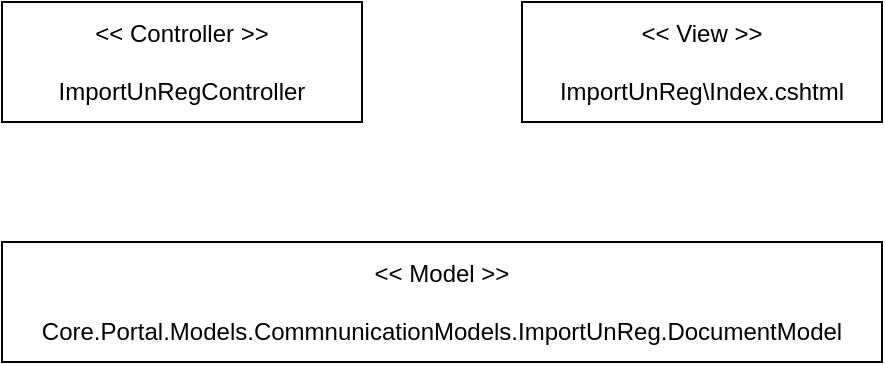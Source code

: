 <mxfile version="20.5.1" type="github">
  <diagram id="948CzCGxnO4U-4VhyMQS" name="Страница 1">
    <mxGraphModel dx="1247" dy="815" grid="1" gridSize="10" guides="1" tooltips="1" connect="1" arrows="1" fold="1" page="1" pageScale="1" pageWidth="827" pageHeight="1169" math="0" shadow="0">
      <root>
        <mxCell id="0" />
        <mxCell id="1" parent="0" />
        <mxCell id="pBAx81KD6ok2a-h8795H-1" value="&amp;lt;&amp;lt; Controller &amp;gt;&amp;gt;&lt;br&gt;&lt;br&gt;ImportUnRegController" style="rounded=0;whiteSpace=wrap;html=1;" vertex="1" parent="1">
          <mxGeometry x="120" y="200" width="180" height="60" as="geometry" />
        </mxCell>
        <mxCell id="pBAx81KD6ok2a-h8795H-2" value="&amp;lt;&amp;lt; View &amp;gt;&amp;gt;&lt;br&gt;&lt;br&gt;ImportUnReg\Index.cshtml" style="rounded=0;whiteSpace=wrap;html=1;" vertex="1" parent="1">
          <mxGeometry x="380" y="200" width="180" height="60" as="geometry" />
        </mxCell>
        <mxCell id="pBAx81KD6ok2a-h8795H-3" value="&amp;lt;&amp;lt; Model &amp;gt;&amp;gt;&lt;br&gt;&lt;br&gt;Core.Portal.Models.CommnunicationModels.ImportUnReg.DocumentModel" style="rounded=0;whiteSpace=wrap;html=1;" vertex="1" parent="1">
          <mxGeometry x="120" y="320" width="440" height="60" as="geometry" />
        </mxCell>
      </root>
    </mxGraphModel>
  </diagram>
</mxfile>
